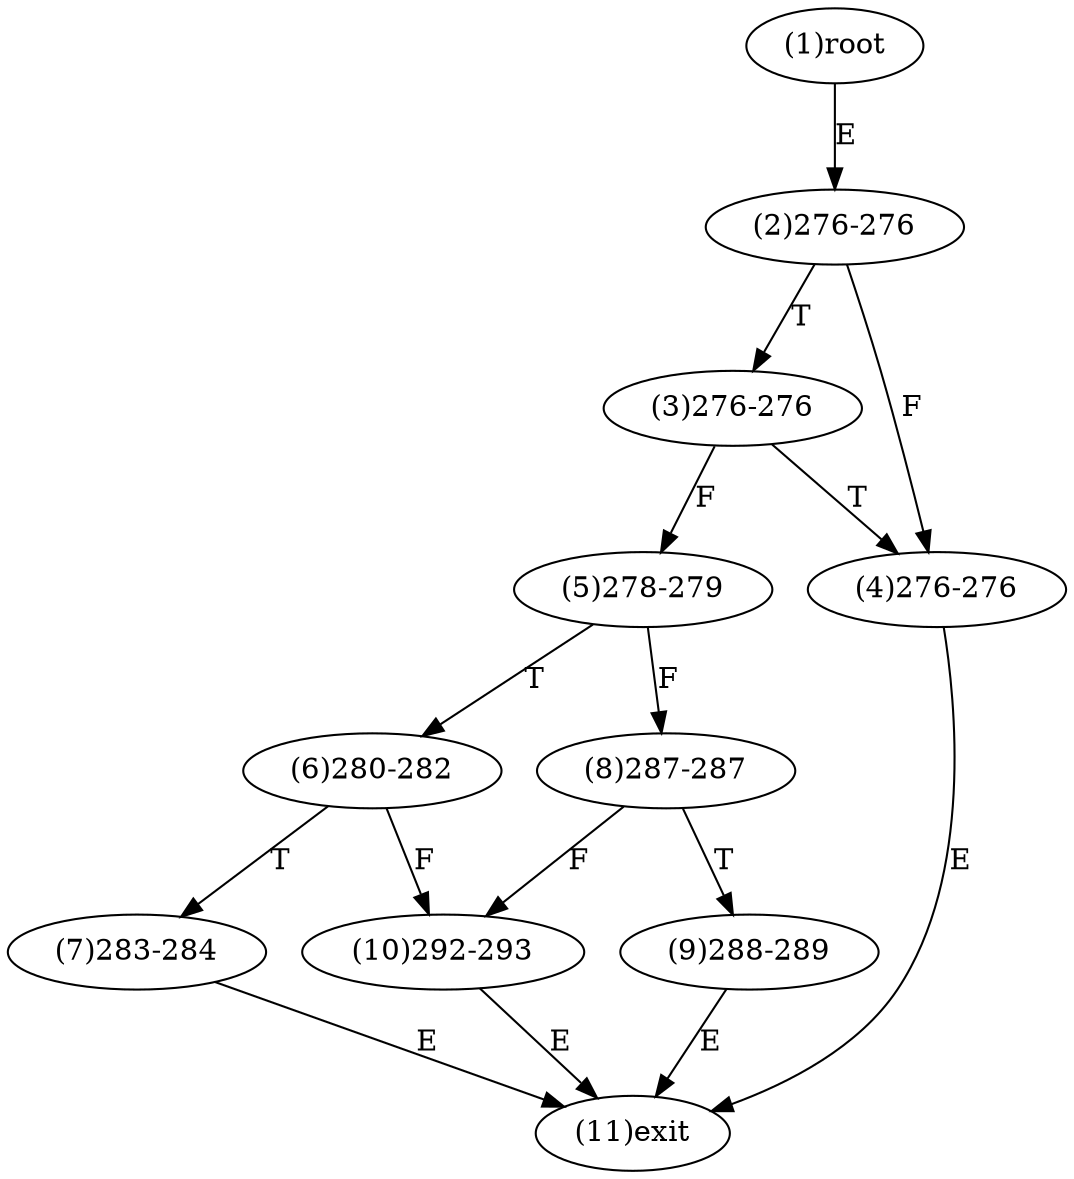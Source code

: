digraph "" { 
1[ label="(1)root"];
2[ label="(2)276-276"];
3[ label="(3)276-276"];
4[ label="(4)276-276"];
5[ label="(5)278-279"];
6[ label="(6)280-282"];
7[ label="(7)283-284"];
8[ label="(8)287-287"];
9[ label="(9)288-289"];
10[ label="(10)292-293"];
11[ label="(11)exit"];
1->2[ label="E"];
2->4[ label="F"];
2->3[ label="T"];
3->5[ label="F"];
3->4[ label="T"];
4->11[ label="E"];
5->8[ label="F"];
5->6[ label="T"];
6->10[ label="F"];
6->7[ label="T"];
7->11[ label="E"];
8->10[ label="F"];
8->9[ label="T"];
9->11[ label="E"];
10->11[ label="E"];
}